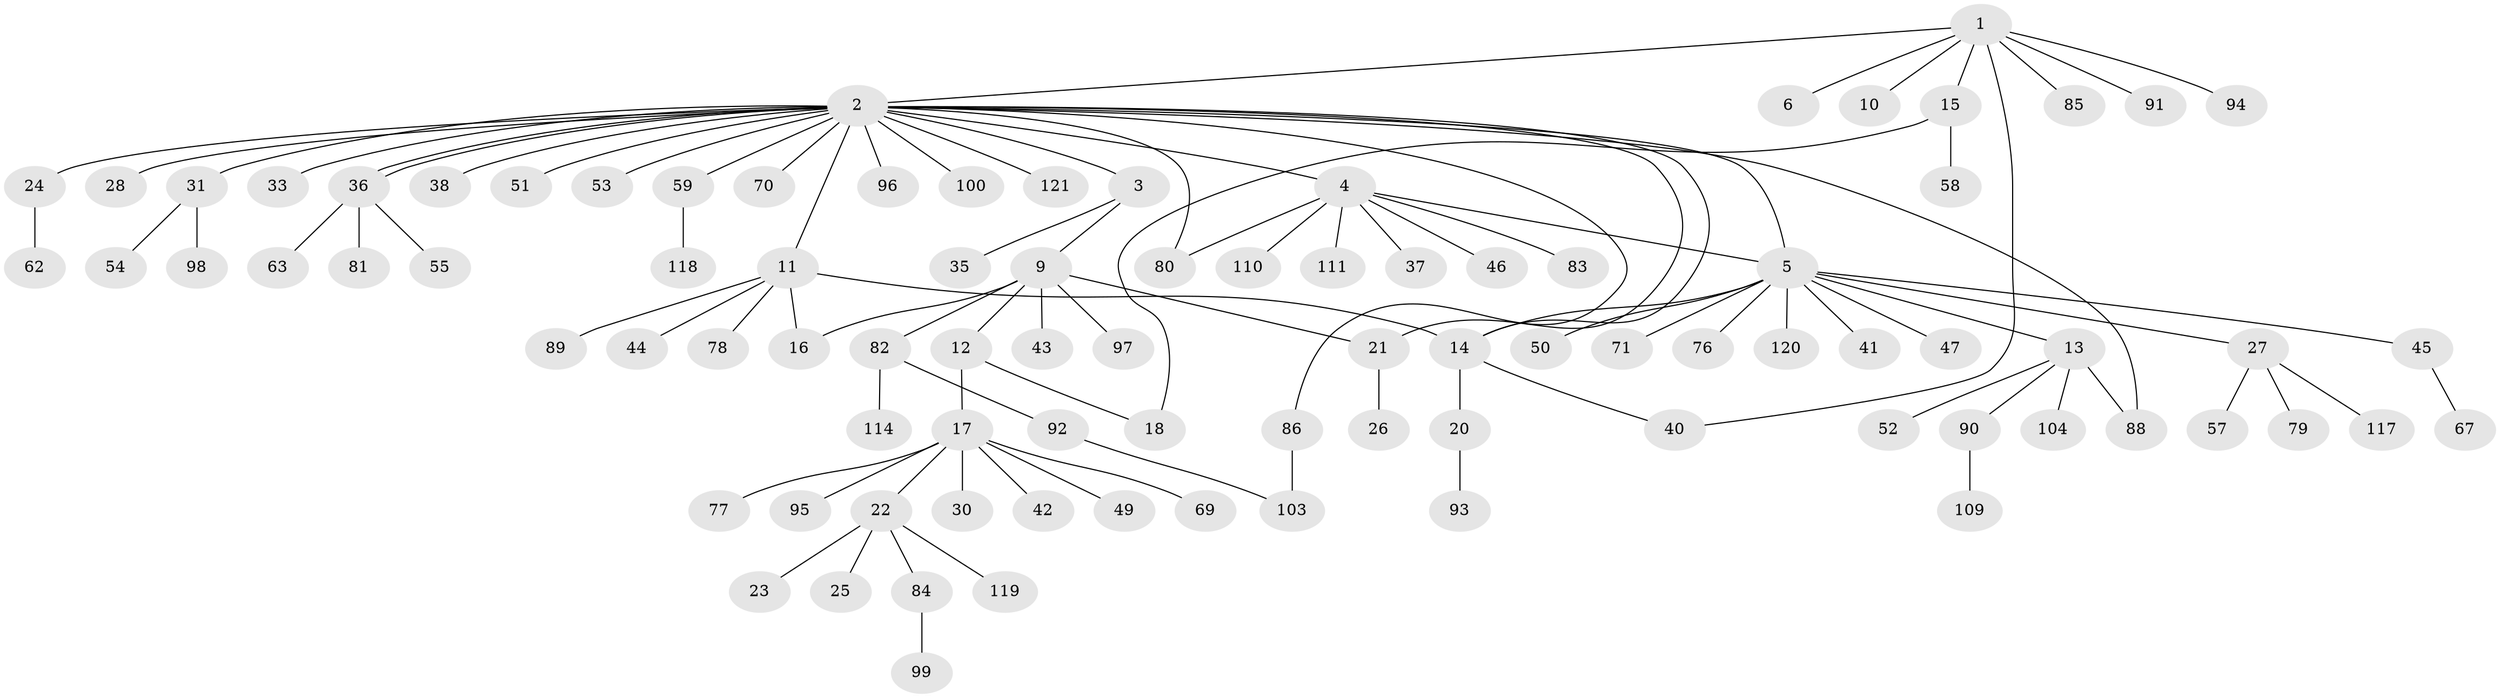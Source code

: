 // Generated by graph-tools (version 1.1) at 2025/51/02/27/25 19:51:54]
// undirected, 91 vertices, 101 edges
graph export_dot {
graph [start="1"]
  node [color=gray90,style=filled];
  1 [super="+65"];
  2 [super="+72"];
  3 [super="+48"];
  4 [super="+7"];
  5 [super="+8"];
  6;
  9 [super="+56"];
  10;
  11 [super="+64"];
  12 [super="+60"];
  13 [super="+39"];
  14 [super="+102"];
  15 [super="+115"];
  16;
  17 [super="+19"];
  18;
  20 [super="+32"];
  21;
  22 [super="+34"];
  23;
  24;
  25 [super="+29"];
  26 [super="+112"];
  27 [super="+61"];
  28;
  30;
  31 [super="+106"];
  33;
  35;
  36 [super="+113"];
  37;
  38;
  40;
  41 [super="+73"];
  42;
  43;
  44;
  45 [super="+108"];
  46;
  47;
  49;
  50;
  51;
  52;
  53;
  54;
  55;
  57;
  58 [super="+101"];
  59 [super="+68"];
  62 [super="+75"];
  63 [super="+66"];
  67;
  69;
  70 [super="+74"];
  71;
  76;
  77;
  78;
  79 [super="+87"];
  80;
  81;
  82 [super="+107"];
  83;
  84;
  85;
  86 [super="+122"];
  88;
  89;
  90 [super="+105"];
  91;
  92 [super="+116"];
  93;
  94;
  95;
  96;
  97;
  98;
  99;
  100;
  103;
  104;
  109;
  110;
  111;
  114;
  117;
  118;
  119;
  120;
  121;
  1 -- 2;
  1 -- 6;
  1 -- 10;
  1 -- 15;
  1 -- 40;
  1 -- 85;
  1 -- 91;
  1 -- 94;
  2 -- 3;
  2 -- 4;
  2 -- 5;
  2 -- 11;
  2 -- 14;
  2 -- 21;
  2 -- 24;
  2 -- 28;
  2 -- 31;
  2 -- 33;
  2 -- 36;
  2 -- 36;
  2 -- 38;
  2 -- 51;
  2 -- 53;
  2 -- 59;
  2 -- 70;
  2 -- 80;
  2 -- 86;
  2 -- 88;
  2 -- 96;
  2 -- 100;
  2 -- 121;
  3 -- 9;
  3 -- 35;
  4 -- 37;
  4 -- 46;
  4 -- 80;
  4 -- 83;
  4 -- 110;
  4 -- 111;
  4 -- 5;
  5 -- 13;
  5 -- 41;
  5 -- 45;
  5 -- 47;
  5 -- 50;
  5 -- 71;
  5 -- 76;
  5 -- 120;
  5 -- 27;
  5 -- 14;
  9 -- 12;
  9 -- 16;
  9 -- 21;
  9 -- 43;
  9 -- 82;
  9 -- 97;
  11 -- 16;
  11 -- 44;
  11 -- 78;
  11 -- 14;
  11 -- 89;
  12 -- 17;
  12 -- 18;
  13 -- 88;
  13 -- 104;
  13 -- 90;
  13 -- 52;
  14 -- 20;
  14 -- 40;
  15 -- 18;
  15 -- 58;
  17 -- 42;
  17 -- 49;
  17 -- 69;
  17 -- 22;
  17 -- 77;
  17 -- 30;
  17 -- 95;
  20 -- 93;
  21 -- 26;
  22 -- 23;
  22 -- 25;
  22 -- 84;
  22 -- 119;
  24 -- 62;
  27 -- 57;
  27 -- 79;
  27 -- 117;
  31 -- 54;
  31 -- 98;
  36 -- 55;
  36 -- 63;
  36 -- 81;
  45 -- 67;
  59 -- 118;
  82 -- 92;
  82 -- 114;
  84 -- 99;
  86 -- 103;
  90 -- 109;
  92 -- 103;
}
